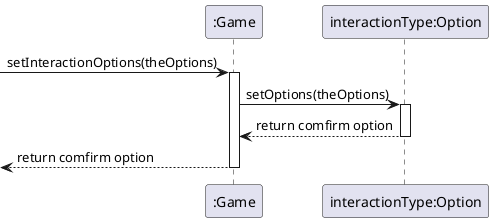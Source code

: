 @startuml

participant ":Game" as gm
participant "interactionType:Option" as op



-> gm : setInteractionOptions(theOptions)
activate gm
gm -> op : setOptions(theOptions)
activate op
op --> gm : return comfirm option
deactivate op
<-- gm : return comfirm option
deactivate gm
@enduml
